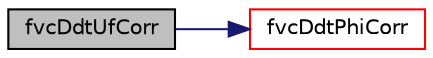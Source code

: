 digraph "fvcDdtUfCorr"
{
  bgcolor="transparent";
  edge [fontname="Helvetica",fontsize="10",labelfontname="Helvetica",labelfontsize="10"];
  node [fontname="Helvetica",fontsize="10",shape=record];
  rankdir="LR";
  Node1242 [label="fvcDdtUfCorr",height=0.2,width=0.4,color="black", fillcolor="grey75", style="filled", fontcolor="black"];
  Node1242 -> Node1243 [color="midnightblue",fontsize="10",style="solid",fontname="Helvetica"];
  Node1243 [label="fvcDdtPhiCorr",height=0.2,width=0.4,color="red",URL="$a23285.html#a147170d0f13db80e7a54496094b5f95b"];
}

